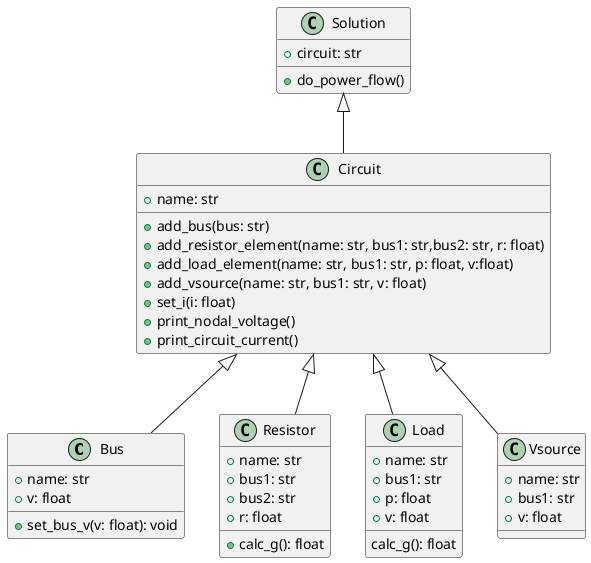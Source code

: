 @startuml
class Bus {
+name: str
+v: float
+set_bus_v(v: float): void
}

class Resistor {
+name: str
+bus1: str
+bus2: str
+r: float
+calc_g(): float
}

class Load {
+name: str
+bus1: str
+p: float
+v: float
calc_g(): float
}

class Vsource {
+name: str
+bus1: str
+v: float
}

class Circuit {
+name: str
+add_bus(bus: str)
+add_resistor_element(name: str, bus1: str,bus2: str, r: float)
+add_load_element(name: str, bus1: str, p: float, v:float)
+add_vsource(name: str, bus1: str, v: float)
+set_i(i: float)
+print_nodal_voltage()
+print_circuit_current()
}

class Solution {
+circuit: str
+do_power_flow()
}

Circuit <|-- Load
Circuit <|-- Bus
Circuit <|-- Resistor
Circuit <|-- Vsource
Solution <|-- Circuit
@enduml